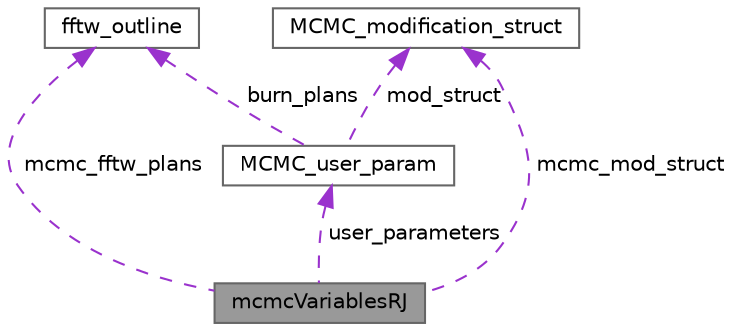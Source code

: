 digraph "mcmcVariablesRJ"
{
 // LATEX_PDF_SIZE
  bgcolor="transparent";
  edge [fontname=Helvetica,fontsize=10,labelfontname=Helvetica,labelfontsize=10];
  node [fontname=Helvetica,fontsize=10,shape=box,height=0.2,width=0.4];
  Node1 [label="mcmcVariablesRJ",height=0.2,width=0.4,color="gray40", fillcolor="grey60", style="filled", fontcolor="black",tooltip=" "];
  Node2 -> Node1 [dir="back",color="darkorchid3",style="dashed",label=" mcmc_fftw_plans" ];
  Node2 [label="fftw_outline",height=0.2,width=0.4,color="gray40", fillcolor="white", style="filled",URL="$structfftw__outline.html",tooltip=" "];
  Node3 -> Node1 [dir="back",color="darkorchid3",style="dashed",label=" mcmc_mod_struct" ];
  Node3 [label="MCMC_modification_struct",height=0.2,width=0.4,color="gray40", fillcolor="white", style="filled",URL="$structMCMC__modification__struct.html",tooltip=" "];
  Node4 -> Node1 [dir="back",color="darkorchid3",style="dashed",label=" user_parameters" ];
  Node4 [label="MCMC_user_param",height=0.2,width=0.4,color="gray40", fillcolor="white", style="filled",URL="$structMCMC__user__param.html",tooltip=" "];
  Node2 -> Node4 [dir="back",color="darkorchid3",style="dashed",label=" burn_plans" ];
  Node3 -> Node4 [dir="back",color="darkorchid3",style="dashed",label=" mod_struct" ];
}
